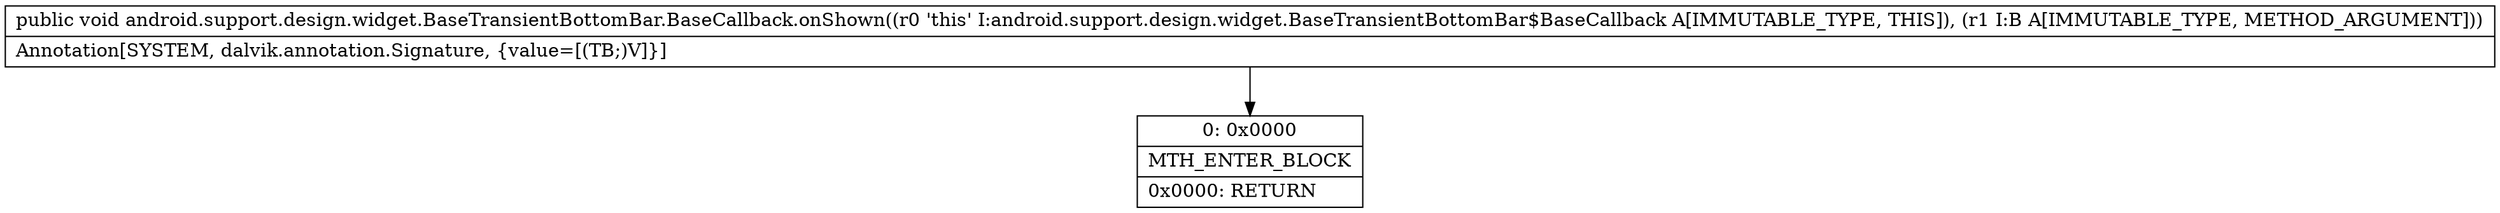 digraph "CFG forandroid.support.design.widget.BaseTransientBottomBar.BaseCallback.onShown(Ljava\/lang\/Object;)V" {
Node_0 [shape=record,label="{0\:\ 0x0000|MTH_ENTER_BLOCK\l|0x0000: RETURN   \l}"];
MethodNode[shape=record,label="{public void android.support.design.widget.BaseTransientBottomBar.BaseCallback.onShown((r0 'this' I:android.support.design.widget.BaseTransientBottomBar$BaseCallback A[IMMUTABLE_TYPE, THIS]), (r1 I:B A[IMMUTABLE_TYPE, METHOD_ARGUMENT]))  | Annotation[SYSTEM, dalvik.annotation.Signature, \{value=[(TB;)V]\}]\l}"];
MethodNode -> Node_0;
}

